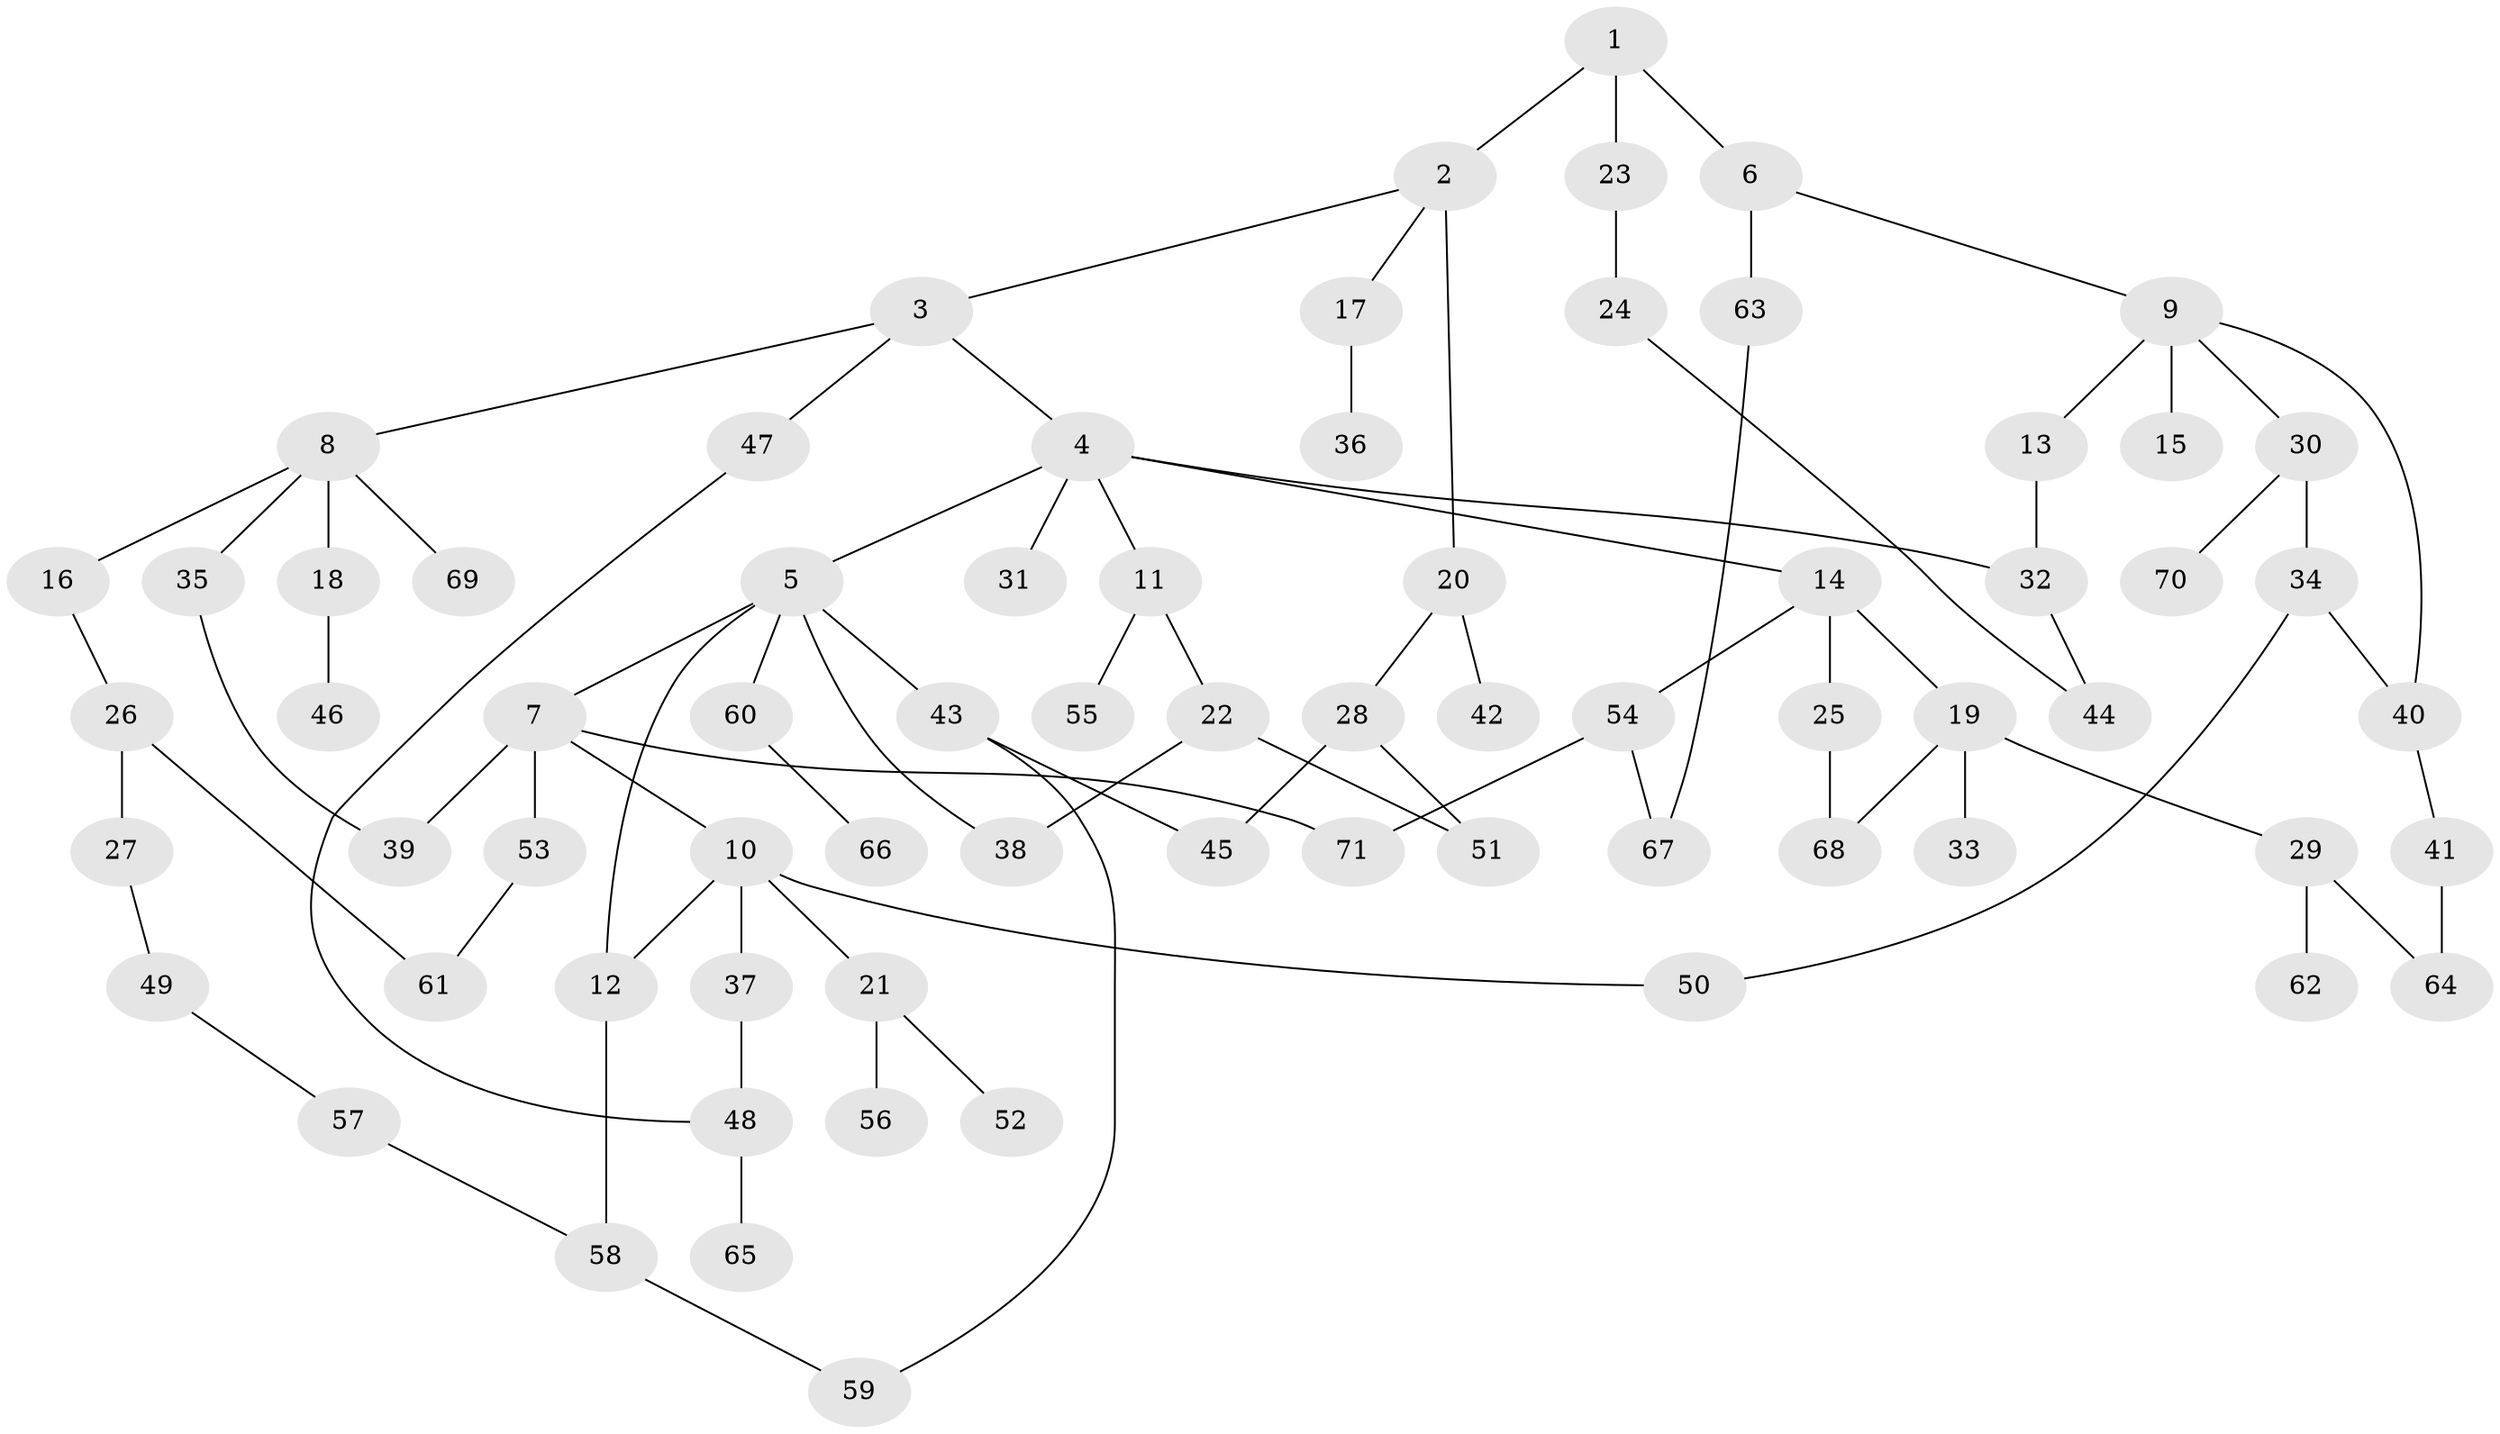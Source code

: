 // Generated by graph-tools (version 1.1) at 2025/34/03/09/25 02:34:24]
// undirected, 71 vertices, 87 edges
graph export_dot {
graph [start="1"]
  node [color=gray90,style=filled];
  1;
  2;
  3;
  4;
  5;
  6;
  7;
  8;
  9;
  10;
  11;
  12;
  13;
  14;
  15;
  16;
  17;
  18;
  19;
  20;
  21;
  22;
  23;
  24;
  25;
  26;
  27;
  28;
  29;
  30;
  31;
  32;
  33;
  34;
  35;
  36;
  37;
  38;
  39;
  40;
  41;
  42;
  43;
  44;
  45;
  46;
  47;
  48;
  49;
  50;
  51;
  52;
  53;
  54;
  55;
  56;
  57;
  58;
  59;
  60;
  61;
  62;
  63;
  64;
  65;
  66;
  67;
  68;
  69;
  70;
  71;
  1 -- 2;
  1 -- 6;
  1 -- 23;
  2 -- 3;
  2 -- 17;
  2 -- 20;
  3 -- 4;
  3 -- 8;
  3 -- 47;
  4 -- 5;
  4 -- 11;
  4 -- 14;
  4 -- 31;
  4 -- 32;
  5 -- 7;
  5 -- 12;
  5 -- 38;
  5 -- 43;
  5 -- 60;
  6 -- 9;
  6 -- 63;
  7 -- 10;
  7 -- 39;
  7 -- 53;
  7 -- 71;
  8 -- 16;
  8 -- 18;
  8 -- 35;
  8 -- 69;
  9 -- 13;
  9 -- 15;
  9 -- 30;
  9 -- 40;
  10 -- 21;
  10 -- 37;
  10 -- 50;
  10 -- 12;
  11 -- 22;
  11 -- 55;
  12 -- 58;
  13 -- 32;
  14 -- 19;
  14 -- 25;
  14 -- 54;
  16 -- 26;
  17 -- 36;
  18 -- 46;
  19 -- 29;
  19 -- 33;
  19 -- 68;
  20 -- 28;
  20 -- 42;
  21 -- 52;
  21 -- 56;
  22 -- 51;
  22 -- 38;
  23 -- 24;
  24 -- 44;
  25 -- 68;
  26 -- 27;
  26 -- 61;
  27 -- 49;
  28 -- 45;
  28 -- 51;
  29 -- 62;
  29 -- 64;
  30 -- 34;
  30 -- 70;
  32 -- 44;
  34 -- 40;
  34 -- 50;
  35 -- 39;
  37 -- 48;
  40 -- 41;
  41 -- 64;
  43 -- 45;
  43 -- 59;
  47 -- 48;
  48 -- 65;
  49 -- 57;
  53 -- 61;
  54 -- 67;
  54 -- 71;
  57 -- 58;
  58 -- 59;
  60 -- 66;
  63 -- 67;
}
